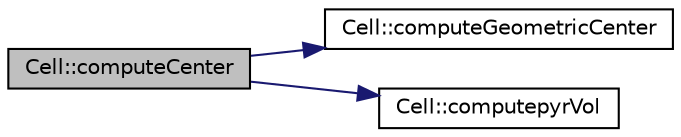 digraph "Cell::computeCenter"
{
 // LATEX_PDF_SIZE
  edge [fontname="Helvetica",fontsize="10",labelfontname="Helvetica",labelfontsize="10"];
  node [fontname="Helvetica",fontsize="10",shape=record];
  rankdir="LR";
  Node1 [label="Cell::computeCenter",height=0.2,width=0.4,color="black", fillcolor="grey75", style="filled", fontcolor="black",tooltip=" "];
  Node1 -> Node2 [color="midnightblue",fontsize="10",style="solid",fontname="Helvetica"];
  Node2 [label="Cell::computeGeometricCenter",height=0.2,width=0.4,color="black", fillcolor="white", style="filled",URL="$classCell.html#a8c4fa85b1e517875f1d4161101f9da75",tooltip=" "];
  Node1 -> Node3 [color="midnightblue",fontsize="10",style="solid",fontname="Helvetica"];
  Node3 [label="Cell::computepyrVol",height=0.2,width=0.4,color="black", fillcolor="white", style="filled",URL="$classCell.html#a7a5d04c28def60288048b0b720b5da56",tooltip=" "];
}

